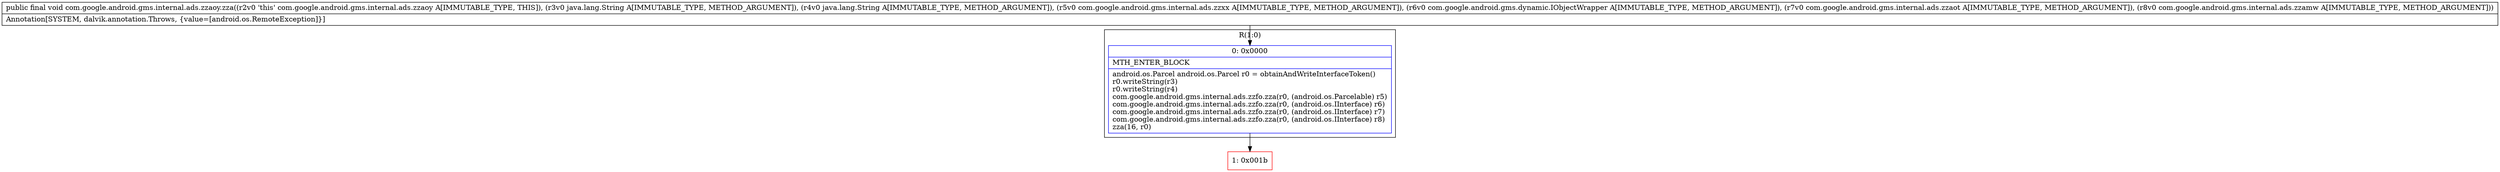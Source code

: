digraph "CFG forcom.google.android.gms.internal.ads.zzaoy.zza(Ljava\/lang\/String;Ljava\/lang\/String;Lcom\/google\/android\/gms\/internal\/ads\/zzxx;Lcom\/google\/android\/gms\/dynamic\/IObjectWrapper;Lcom\/google\/android\/gms\/internal\/ads\/zzaot;Lcom\/google\/android\/gms\/internal\/ads\/zzamw;)V" {
subgraph cluster_Region_1432759877 {
label = "R(1:0)";
node [shape=record,color=blue];
Node_0 [shape=record,label="{0\:\ 0x0000|MTH_ENTER_BLOCK\l|android.os.Parcel android.os.Parcel r0 = obtainAndWriteInterfaceToken()\lr0.writeString(r3)\lr0.writeString(r4)\lcom.google.android.gms.internal.ads.zzfo.zza(r0, (android.os.Parcelable) r5)\lcom.google.android.gms.internal.ads.zzfo.zza(r0, (android.os.IInterface) r6)\lcom.google.android.gms.internal.ads.zzfo.zza(r0, (android.os.IInterface) r7)\lcom.google.android.gms.internal.ads.zzfo.zza(r0, (android.os.IInterface) r8)\lzza(16, r0)\l}"];
}
Node_1 [shape=record,color=red,label="{1\:\ 0x001b}"];
MethodNode[shape=record,label="{public final void com.google.android.gms.internal.ads.zzaoy.zza((r2v0 'this' com.google.android.gms.internal.ads.zzaoy A[IMMUTABLE_TYPE, THIS]), (r3v0 java.lang.String A[IMMUTABLE_TYPE, METHOD_ARGUMENT]), (r4v0 java.lang.String A[IMMUTABLE_TYPE, METHOD_ARGUMENT]), (r5v0 com.google.android.gms.internal.ads.zzxx A[IMMUTABLE_TYPE, METHOD_ARGUMENT]), (r6v0 com.google.android.gms.dynamic.IObjectWrapper A[IMMUTABLE_TYPE, METHOD_ARGUMENT]), (r7v0 com.google.android.gms.internal.ads.zzaot A[IMMUTABLE_TYPE, METHOD_ARGUMENT]), (r8v0 com.google.android.gms.internal.ads.zzamw A[IMMUTABLE_TYPE, METHOD_ARGUMENT]))  | Annotation[SYSTEM, dalvik.annotation.Throws, \{value=[android.os.RemoteException]\}]\l}"];
MethodNode -> Node_0;
Node_0 -> Node_1;
}

